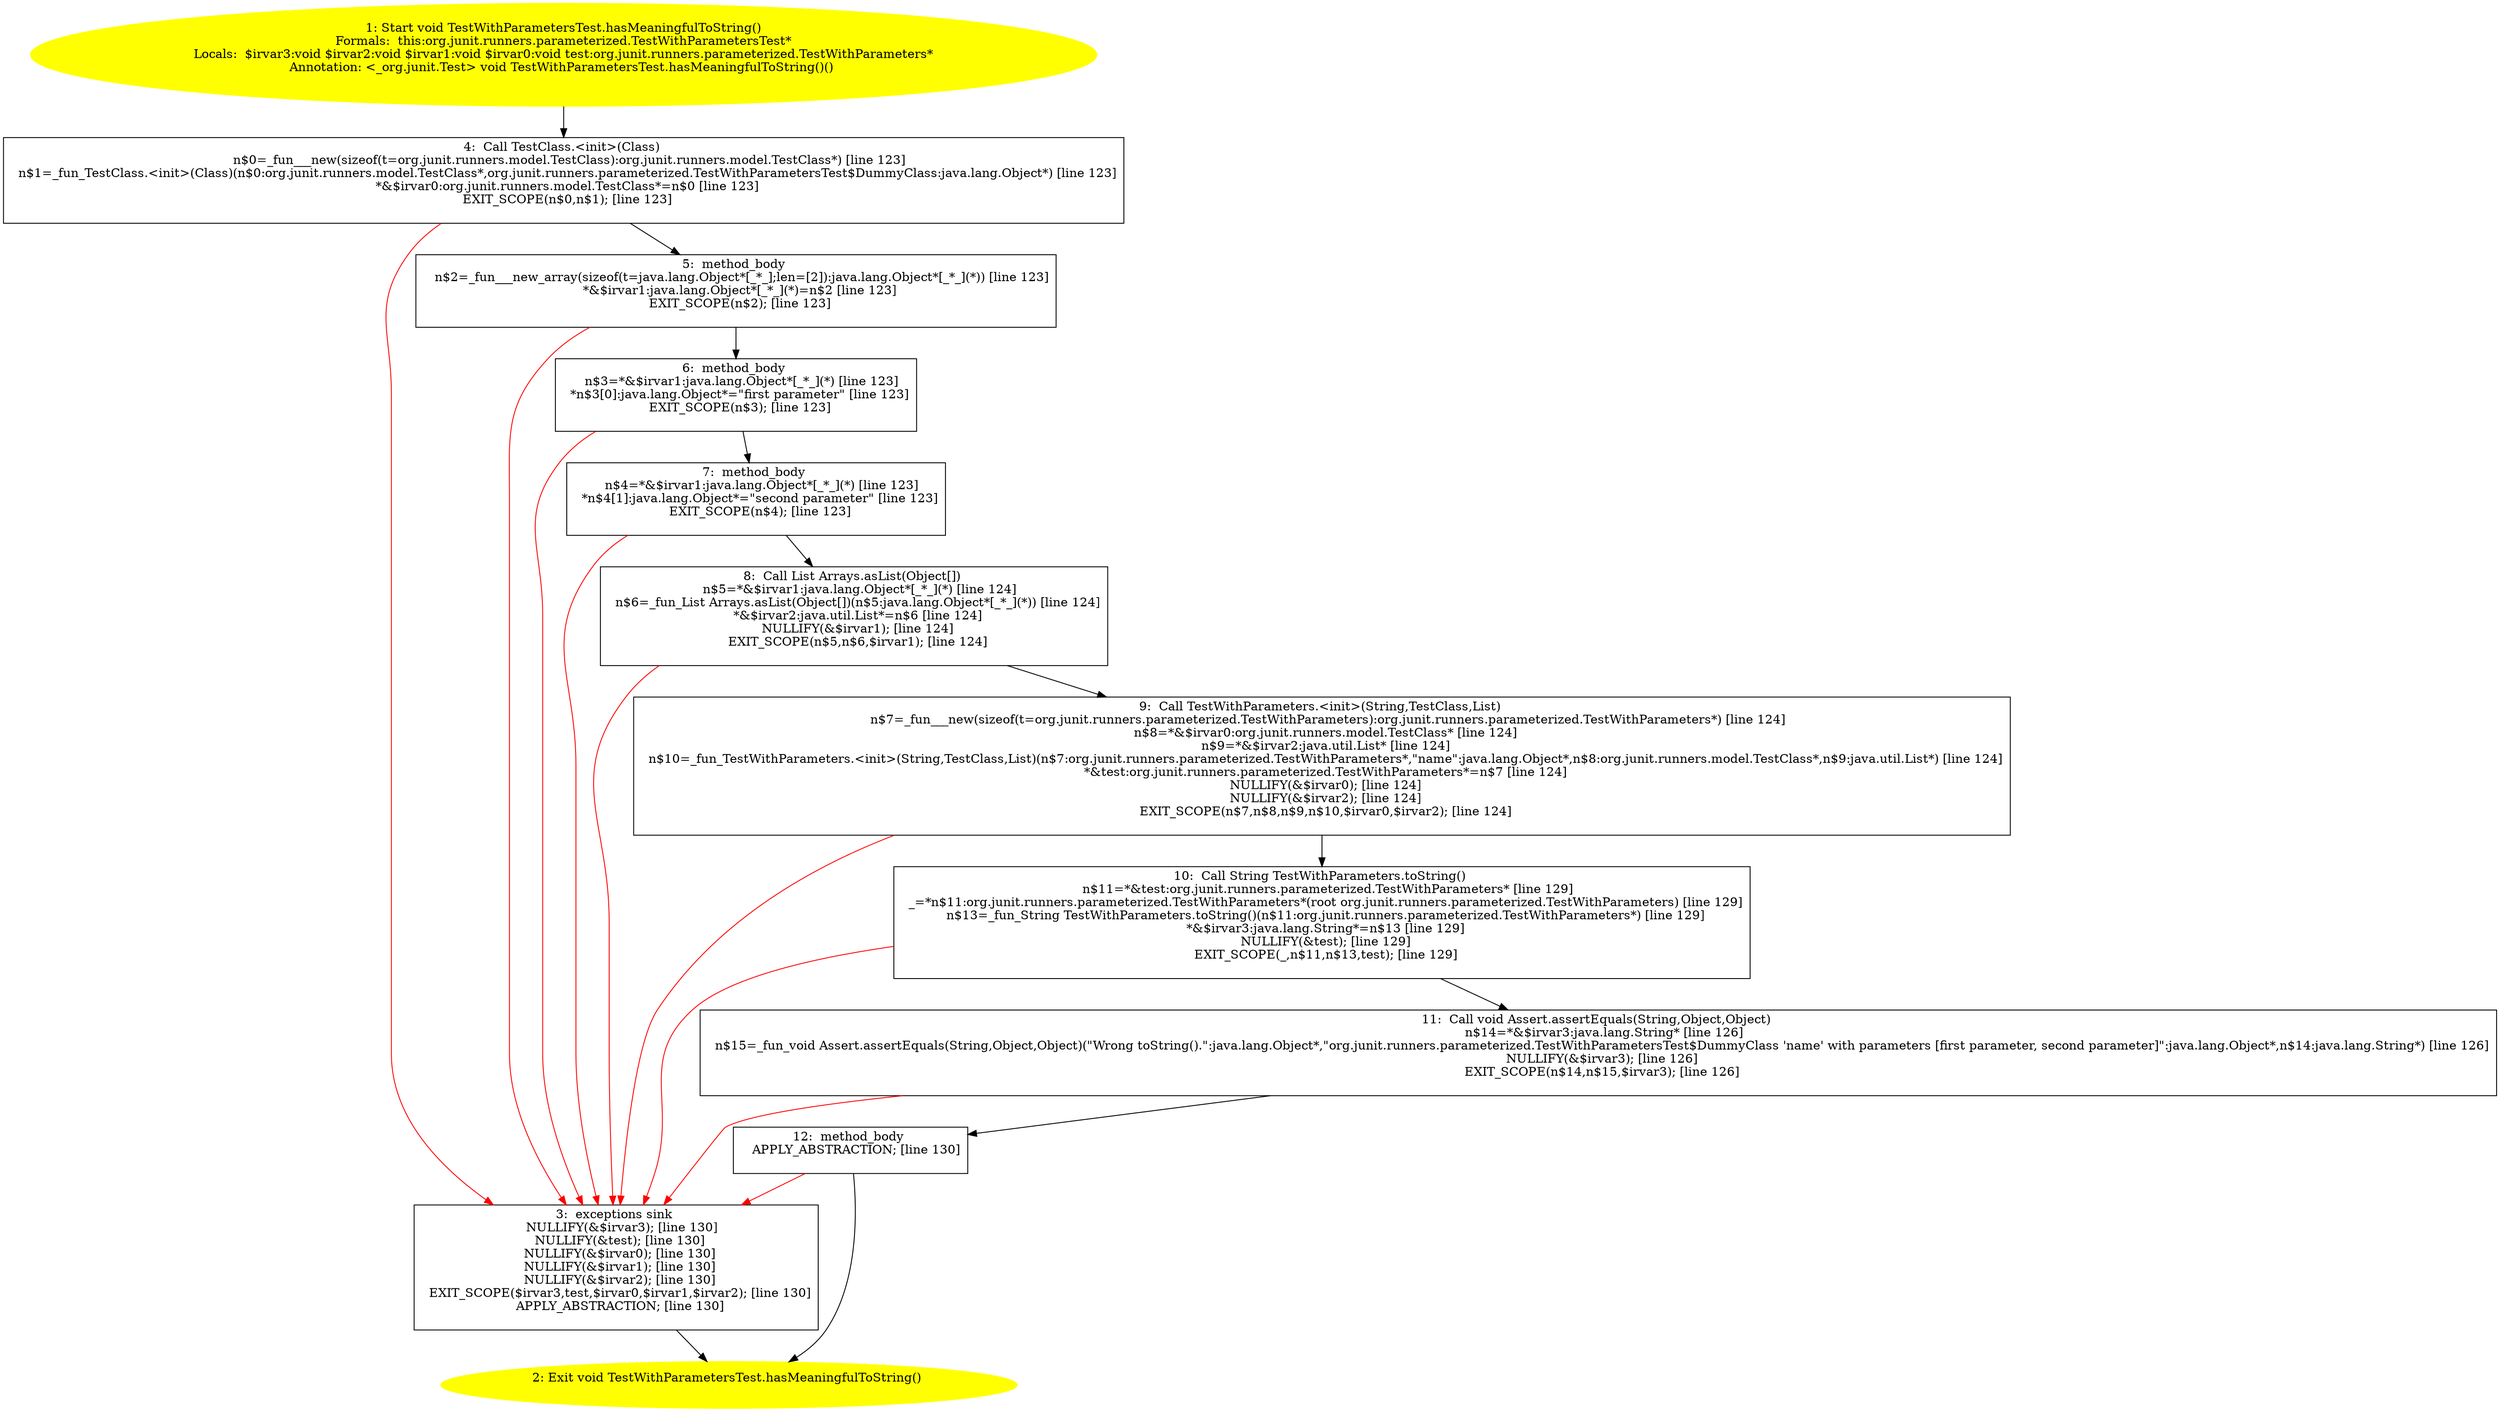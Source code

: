 /* @generated */
digraph cfg {
"org.junit.runners.parameterized.TestWithParametersTest.hasMeaningfulToString():void.3838e12a8265c30681eb6f067821ef06_1" [label="1: Start void TestWithParametersTest.hasMeaningfulToString()\nFormals:  this:org.junit.runners.parameterized.TestWithParametersTest*\nLocals:  $irvar3:void $irvar2:void $irvar1:void $irvar0:void test:org.junit.runners.parameterized.TestWithParameters*\nAnnotation: <_org.junit.Test> void TestWithParametersTest.hasMeaningfulToString()() \n  " color=yellow style=filled]
	

	 "org.junit.runners.parameterized.TestWithParametersTest.hasMeaningfulToString():void.3838e12a8265c30681eb6f067821ef06_1" -> "org.junit.runners.parameterized.TestWithParametersTest.hasMeaningfulToString():void.3838e12a8265c30681eb6f067821ef06_4" ;
"org.junit.runners.parameterized.TestWithParametersTest.hasMeaningfulToString():void.3838e12a8265c30681eb6f067821ef06_2" [label="2: Exit void TestWithParametersTest.hasMeaningfulToString() \n  " color=yellow style=filled]
	

"org.junit.runners.parameterized.TestWithParametersTest.hasMeaningfulToString():void.3838e12a8265c30681eb6f067821ef06_3" [label="3:  exceptions sink \n   NULLIFY(&$irvar3); [line 130]\n  NULLIFY(&test); [line 130]\n  NULLIFY(&$irvar0); [line 130]\n  NULLIFY(&$irvar1); [line 130]\n  NULLIFY(&$irvar2); [line 130]\n  EXIT_SCOPE($irvar3,test,$irvar0,$irvar1,$irvar2); [line 130]\n  APPLY_ABSTRACTION; [line 130]\n " shape="box"]
	

	 "org.junit.runners.parameterized.TestWithParametersTest.hasMeaningfulToString():void.3838e12a8265c30681eb6f067821ef06_3" -> "org.junit.runners.parameterized.TestWithParametersTest.hasMeaningfulToString():void.3838e12a8265c30681eb6f067821ef06_2" ;
"org.junit.runners.parameterized.TestWithParametersTest.hasMeaningfulToString():void.3838e12a8265c30681eb6f067821ef06_4" [label="4:  Call TestClass.<init>(Class) \n   n$0=_fun___new(sizeof(t=org.junit.runners.model.TestClass):org.junit.runners.model.TestClass*) [line 123]\n  n$1=_fun_TestClass.<init>(Class)(n$0:org.junit.runners.model.TestClass*,org.junit.runners.parameterized.TestWithParametersTest$DummyClass:java.lang.Object*) [line 123]\n  *&$irvar0:org.junit.runners.model.TestClass*=n$0 [line 123]\n  EXIT_SCOPE(n$0,n$1); [line 123]\n " shape="box"]
	

	 "org.junit.runners.parameterized.TestWithParametersTest.hasMeaningfulToString():void.3838e12a8265c30681eb6f067821ef06_4" -> "org.junit.runners.parameterized.TestWithParametersTest.hasMeaningfulToString():void.3838e12a8265c30681eb6f067821ef06_5" ;
	 "org.junit.runners.parameterized.TestWithParametersTest.hasMeaningfulToString():void.3838e12a8265c30681eb6f067821ef06_4" -> "org.junit.runners.parameterized.TestWithParametersTest.hasMeaningfulToString():void.3838e12a8265c30681eb6f067821ef06_3" [color="red" ];
"org.junit.runners.parameterized.TestWithParametersTest.hasMeaningfulToString():void.3838e12a8265c30681eb6f067821ef06_5" [label="5:  method_body \n   n$2=_fun___new_array(sizeof(t=java.lang.Object*[_*_];len=[2]):java.lang.Object*[_*_](*)) [line 123]\n  *&$irvar1:java.lang.Object*[_*_](*)=n$2 [line 123]\n  EXIT_SCOPE(n$2); [line 123]\n " shape="box"]
	

	 "org.junit.runners.parameterized.TestWithParametersTest.hasMeaningfulToString():void.3838e12a8265c30681eb6f067821ef06_5" -> "org.junit.runners.parameterized.TestWithParametersTest.hasMeaningfulToString():void.3838e12a8265c30681eb6f067821ef06_6" ;
	 "org.junit.runners.parameterized.TestWithParametersTest.hasMeaningfulToString():void.3838e12a8265c30681eb6f067821ef06_5" -> "org.junit.runners.parameterized.TestWithParametersTest.hasMeaningfulToString():void.3838e12a8265c30681eb6f067821ef06_3" [color="red" ];
"org.junit.runners.parameterized.TestWithParametersTest.hasMeaningfulToString():void.3838e12a8265c30681eb6f067821ef06_6" [label="6:  method_body \n   n$3=*&$irvar1:java.lang.Object*[_*_](*) [line 123]\n  *n$3[0]:java.lang.Object*=\"first parameter\" [line 123]\n  EXIT_SCOPE(n$3); [line 123]\n " shape="box"]
	

	 "org.junit.runners.parameterized.TestWithParametersTest.hasMeaningfulToString():void.3838e12a8265c30681eb6f067821ef06_6" -> "org.junit.runners.parameterized.TestWithParametersTest.hasMeaningfulToString():void.3838e12a8265c30681eb6f067821ef06_7" ;
	 "org.junit.runners.parameterized.TestWithParametersTest.hasMeaningfulToString():void.3838e12a8265c30681eb6f067821ef06_6" -> "org.junit.runners.parameterized.TestWithParametersTest.hasMeaningfulToString():void.3838e12a8265c30681eb6f067821ef06_3" [color="red" ];
"org.junit.runners.parameterized.TestWithParametersTest.hasMeaningfulToString():void.3838e12a8265c30681eb6f067821ef06_7" [label="7:  method_body \n   n$4=*&$irvar1:java.lang.Object*[_*_](*) [line 123]\n  *n$4[1]:java.lang.Object*=\"second parameter\" [line 123]\n  EXIT_SCOPE(n$4); [line 123]\n " shape="box"]
	

	 "org.junit.runners.parameterized.TestWithParametersTest.hasMeaningfulToString():void.3838e12a8265c30681eb6f067821ef06_7" -> "org.junit.runners.parameterized.TestWithParametersTest.hasMeaningfulToString():void.3838e12a8265c30681eb6f067821ef06_8" ;
	 "org.junit.runners.parameterized.TestWithParametersTest.hasMeaningfulToString():void.3838e12a8265c30681eb6f067821ef06_7" -> "org.junit.runners.parameterized.TestWithParametersTest.hasMeaningfulToString():void.3838e12a8265c30681eb6f067821ef06_3" [color="red" ];
"org.junit.runners.parameterized.TestWithParametersTest.hasMeaningfulToString():void.3838e12a8265c30681eb6f067821ef06_8" [label="8:  Call List Arrays.asList(Object[]) \n   n$5=*&$irvar1:java.lang.Object*[_*_](*) [line 124]\n  n$6=_fun_List Arrays.asList(Object[])(n$5:java.lang.Object*[_*_](*)) [line 124]\n  *&$irvar2:java.util.List*=n$6 [line 124]\n  NULLIFY(&$irvar1); [line 124]\n  EXIT_SCOPE(n$5,n$6,$irvar1); [line 124]\n " shape="box"]
	

	 "org.junit.runners.parameterized.TestWithParametersTest.hasMeaningfulToString():void.3838e12a8265c30681eb6f067821ef06_8" -> "org.junit.runners.parameterized.TestWithParametersTest.hasMeaningfulToString():void.3838e12a8265c30681eb6f067821ef06_9" ;
	 "org.junit.runners.parameterized.TestWithParametersTest.hasMeaningfulToString():void.3838e12a8265c30681eb6f067821ef06_8" -> "org.junit.runners.parameterized.TestWithParametersTest.hasMeaningfulToString():void.3838e12a8265c30681eb6f067821ef06_3" [color="red" ];
"org.junit.runners.parameterized.TestWithParametersTest.hasMeaningfulToString():void.3838e12a8265c30681eb6f067821ef06_9" [label="9:  Call TestWithParameters.<init>(String,TestClass,List) \n   n$7=_fun___new(sizeof(t=org.junit.runners.parameterized.TestWithParameters):org.junit.runners.parameterized.TestWithParameters*) [line 124]\n  n$8=*&$irvar0:org.junit.runners.model.TestClass* [line 124]\n  n$9=*&$irvar2:java.util.List* [line 124]\n  n$10=_fun_TestWithParameters.<init>(String,TestClass,List)(n$7:org.junit.runners.parameterized.TestWithParameters*,\"name\":java.lang.Object*,n$8:org.junit.runners.model.TestClass*,n$9:java.util.List*) [line 124]\n  *&test:org.junit.runners.parameterized.TestWithParameters*=n$7 [line 124]\n  NULLIFY(&$irvar0); [line 124]\n  NULLIFY(&$irvar2); [line 124]\n  EXIT_SCOPE(n$7,n$8,n$9,n$10,$irvar0,$irvar2); [line 124]\n " shape="box"]
	

	 "org.junit.runners.parameterized.TestWithParametersTest.hasMeaningfulToString():void.3838e12a8265c30681eb6f067821ef06_9" -> "org.junit.runners.parameterized.TestWithParametersTest.hasMeaningfulToString():void.3838e12a8265c30681eb6f067821ef06_10" ;
	 "org.junit.runners.parameterized.TestWithParametersTest.hasMeaningfulToString():void.3838e12a8265c30681eb6f067821ef06_9" -> "org.junit.runners.parameterized.TestWithParametersTest.hasMeaningfulToString():void.3838e12a8265c30681eb6f067821ef06_3" [color="red" ];
"org.junit.runners.parameterized.TestWithParametersTest.hasMeaningfulToString():void.3838e12a8265c30681eb6f067821ef06_10" [label="10:  Call String TestWithParameters.toString() \n   n$11=*&test:org.junit.runners.parameterized.TestWithParameters* [line 129]\n  _=*n$11:org.junit.runners.parameterized.TestWithParameters*(root org.junit.runners.parameterized.TestWithParameters) [line 129]\n  n$13=_fun_String TestWithParameters.toString()(n$11:org.junit.runners.parameterized.TestWithParameters*) [line 129]\n  *&$irvar3:java.lang.String*=n$13 [line 129]\n  NULLIFY(&test); [line 129]\n  EXIT_SCOPE(_,n$11,n$13,test); [line 129]\n " shape="box"]
	

	 "org.junit.runners.parameterized.TestWithParametersTest.hasMeaningfulToString():void.3838e12a8265c30681eb6f067821ef06_10" -> "org.junit.runners.parameterized.TestWithParametersTest.hasMeaningfulToString():void.3838e12a8265c30681eb6f067821ef06_11" ;
	 "org.junit.runners.parameterized.TestWithParametersTest.hasMeaningfulToString():void.3838e12a8265c30681eb6f067821ef06_10" -> "org.junit.runners.parameterized.TestWithParametersTest.hasMeaningfulToString():void.3838e12a8265c30681eb6f067821ef06_3" [color="red" ];
"org.junit.runners.parameterized.TestWithParametersTest.hasMeaningfulToString():void.3838e12a8265c30681eb6f067821ef06_11" [label="11:  Call void Assert.assertEquals(String,Object,Object) \n   n$14=*&$irvar3:java.lang.String* [line 126]\n  n$15=_fun_void Assert.assertEquals(String,Object,Object)(\"Wrong toString().\":java.lang.Object*,\"org.junit.runners.parameterized.TestWithParametersTest$DummyClass 'name' with parameters [first parameter, second parameter]\":java.lang.Object*,n$14:java.lang.String*) [line 126]\n  NULLIFY(&$irvar3); [line 126]\n  EXIT_SCOPE(n$14,n$15,$irvar3); [line 126]\n " shape="box"]
	

	 "org.junit.runners.parameterized.TestWithParametersTest.hasMeaningfulToString():void.3838e12a8265c30681eb6f067821ef06_11" -> "org.junit.runners.parameterized.TestWithParametersTest.hasMeaningfulToString():void.3838e12a8265c30681eb6f067821ef06_12" ;
	 "org.junit.runners.parameterized.TestWithParametersTest.hasMeaningfulToString():void.3838e12a8265c30681eb6f067821ef06_11" -> "org.junit.runners.parameterized.TestWithParametersTest.hasMeaningfulToString():void.3838e12a8265c30681eb6f067821ef06_3" [color="red" ];
"org.junit.runners.parameterized.TestWithParametersTest.hasMeaningfulToString():void.3838e12a8265c30681eb6f067821ef06_12" [label="12:  method_body \n   APPLY_ABSTRACTION; [line 130]\n " shape="box"]
	

	 "org.junit.runners.parameterized.TestWithParametersTest.hasMeaningfulToString():void.3838e12a8265c30681eb6f067821ef06_12" -> "org.junit.runners.parameterized.TestWithParametersTest.hasMeaningfulToString():void.3838e12a8265c30681eb6f067821ef06_2" ;
	 "org.junit.runners.parameterized.TestWithParametersTest.hasMeaningfulToString():void.3838e12a8265c30681eb6f067821ef06_12" -> "org.junit.runners.parameterized.TestWithParametersTest.hasMeaningfulToString():void.3838e12a8265c30681eb6f067821ef06_3" [color="red" ];
}
